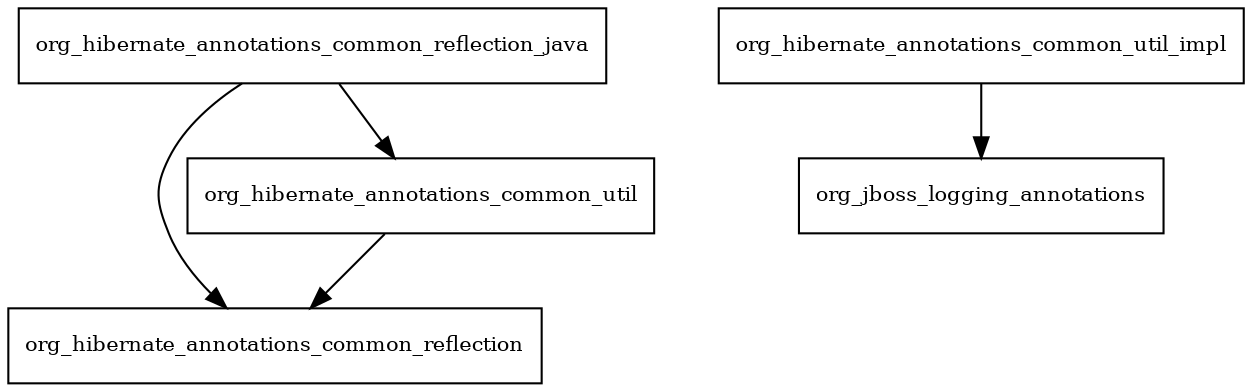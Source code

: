 digraph hibernate_commons_annotations_5_0_2_Final_package_dependencies {
  node [shape = box, fontsize=10.0];
  org_hibernate_annotations_common_reflection_java -> org_hibernate_annotations_common_reflection;
  org_hibernate_annotations_common_reflection_java -> org_hibernate_annotations_common_util;
  org_hibernate_annotations_common_util -> org_hibernate_annotations_common_reflection;
  org_hibernate_annotations_common_util_impl -> org_jboss_logging_annotations;
}
